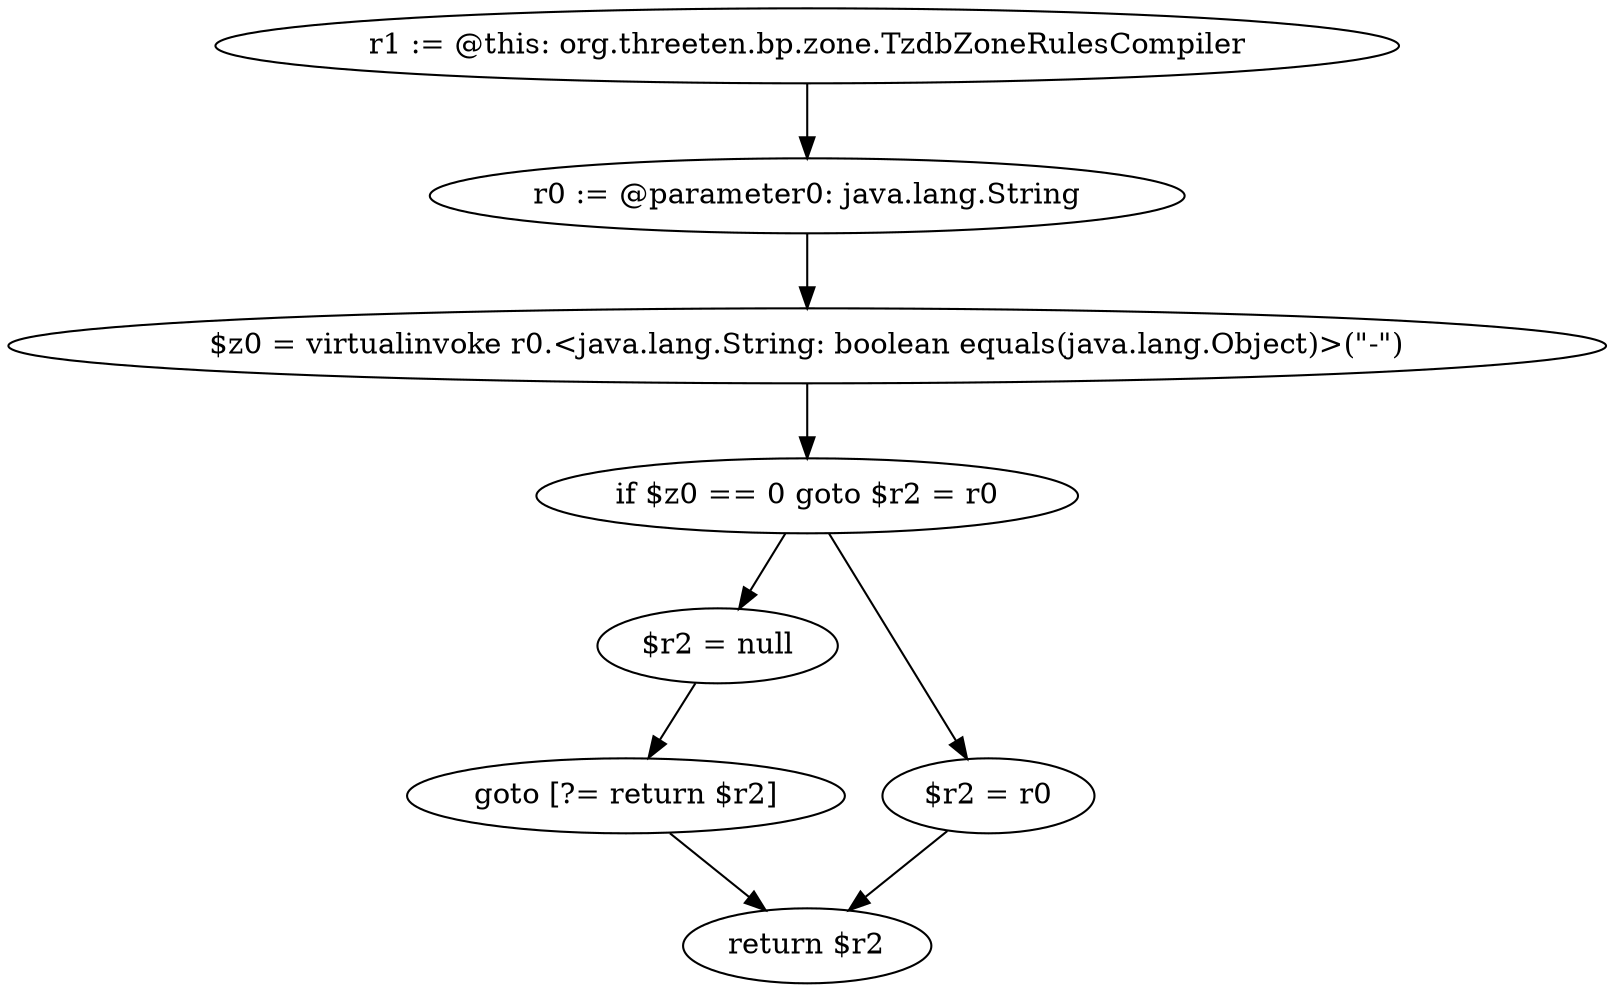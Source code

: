digraph "unitGraph" {
    "r1 := @this: org.threeten.bp.zone.TzdbZoneRulesCompiler"
    "r0 := @parameter0: java.lang.String"
    "$z0 = virtualinvoke r0.<java.lang.String: boolean equals(java.lang.Object)>(\"-\")"
    "if $z0 == 0 goto $r2 = r0"
    "$r2 = null"
    "goto [?= return $r2]"
    "$r2 = r0"
    "return $r2"
    "r1 := @this: org.threeten.bp.zone.TzdbZoneRulesCompiler"->"r0 := @parameter0: java.lang.String";
    "r0 := @parameter0: java.lang.String"->"$z0 = virtualinvoke r0.<java.lang.String: boolean equals(java.lang.Object)>(\"-\")";
    "$z0 = virtualinvoke r0.<java.lang.String: boolean equals(java.lang.Object)>(\"-\")"->"if $z0 == 0 goto $r2 = r0";
    "if $z0 == 0 goto $r2 = r0"->"$r2 = null";
    "if $z0 == 0 goto $r2 = r0"->"$r2 = r0";
    "$r2 = null"->"goto [?= return $r2]";
    "goto [?= return $r2]"->"return $r2";
    "$r2 = r0"->"return $r2";
}
